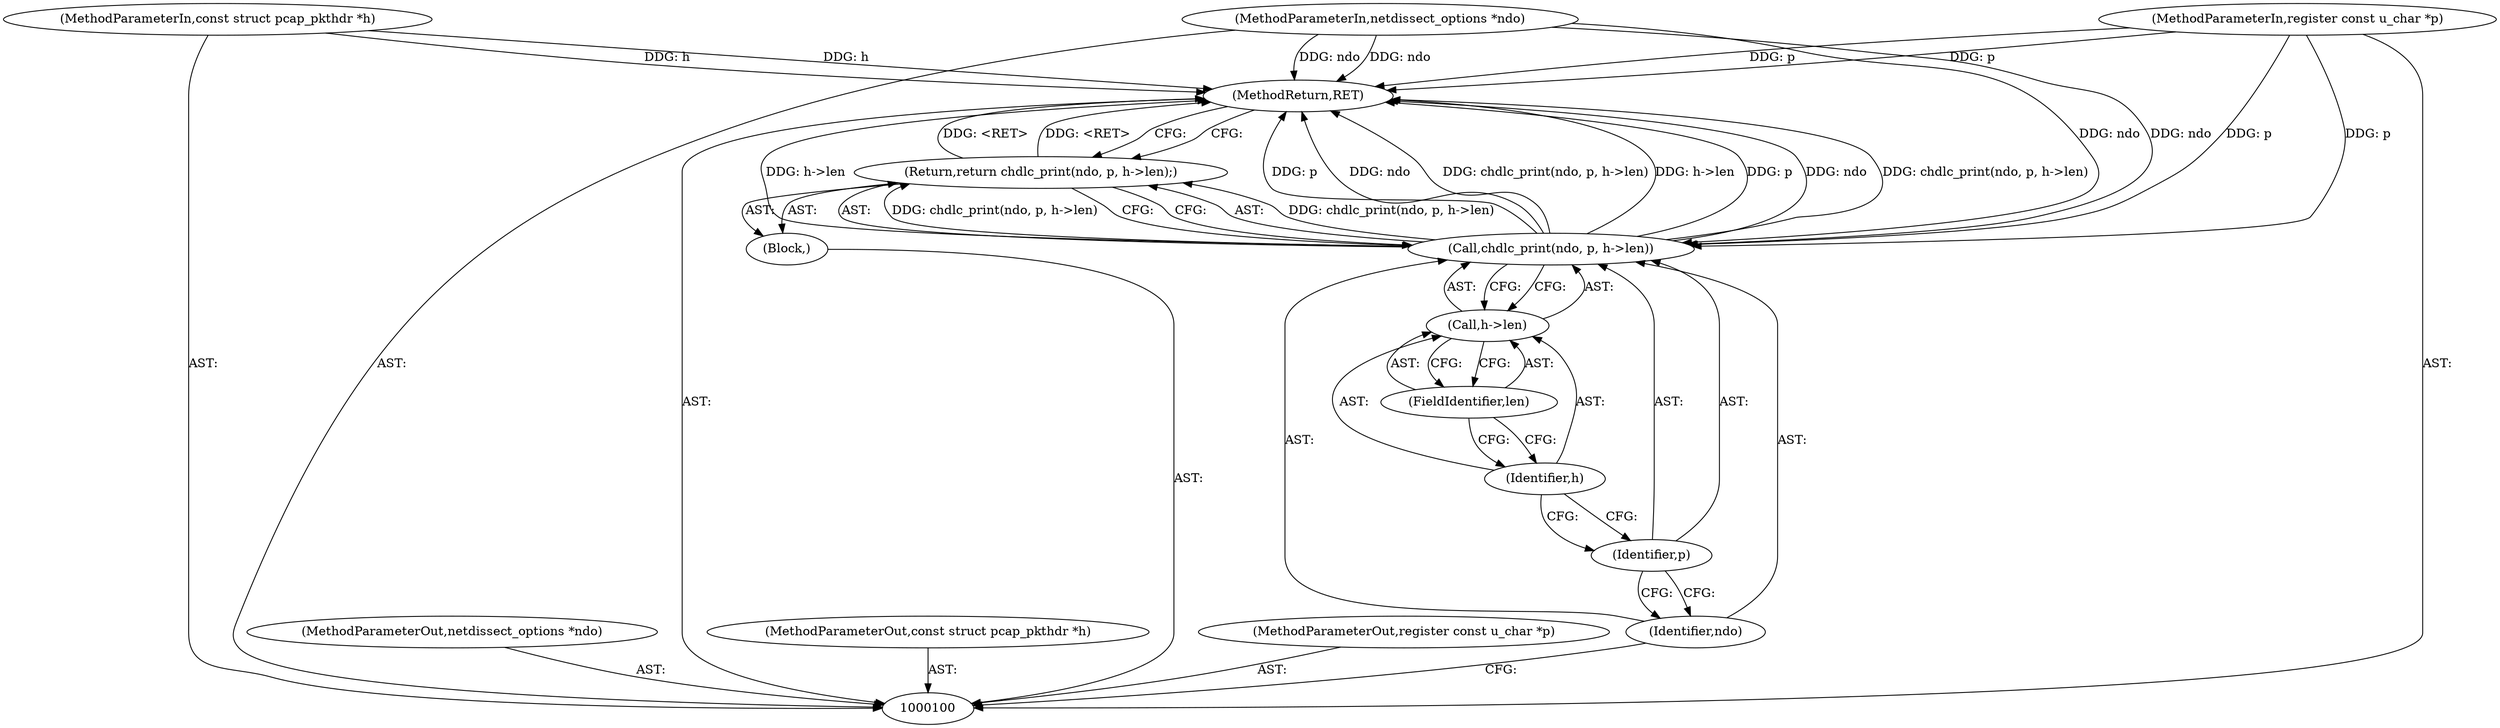 digraph "0_tcpdump_a1eefe986065846b6c69dbc09afd9fa1a02c4a3d" {
"1000112" [label="(MethodReturn,RET)"];
"1000101" [label="(MethodParameterIn,netdissect_options *ndo)"];
"1000130" [label="(MethodParameterOut,netdissect_options *ndo)"];
"1000102" [label="(MethodParameterIn,const struct pcap_pkthdr *h)"];
"1000131" [label="(MethodParameterOut,const struct pcap_pkthdr *h)"];
"1000103" [label="(MethodParameterIn,register const u_char *p)"];
"1000132" [label="(MethodParameterOut,register const u_char *p)"];
"1000104" [label="(Block,)"];
"1000105" [label="(Return,return chdlc_print(ndo, p, h->len);)"];
"1000107" [label="(Identifier,ndo)"];
"1000108" [label="(Identifier,p)"];
"1000109" [label="(Call,h->len)"];
"1000110" [label="(Identifier,h)"];
"1000111" [label="(FieldIdentifier,len)"];
"1000106" [label="(Call,chdlc_print(ndo, p, h->len))"];
"1000112" -> "1000100"  [label="AST: "];
"1000112" -> "1000105"  [label="CFG: "];
"1000106" -> "1000112"  [label="DDG: p"];
"1000106" -> "1000112"  [label="DDG: ndo"];
"1000106" -> "1000112"  [label="DDG: chdlc_print(ndo, p, h->len)"];
"1000106" -> "1000112"  [label="DDG: h->len"];
"1000103" -> "1000112"  [label="DDG: p"];
"1000102" -> "1000112"  [label="DDG: h"];
"1000101" -> "1000112"  [label="DDG: ndo"];
"1000105" -> "1000112"  [label="DDG: <RET>"];
"1000101" -> "1000100"  [label="AST: "];
"1000101" -> "1000112"  [label="DDG: ndo"];
"1000101" -> "1000106"  [label="DDG: ndo"];
"1000130" -> "1000100"  [label="AST: "];
"1000102" -> "1000100"  [label="AST: "];
"1000102" -> "1000112"  [label="DDG: h"];
"1000131" -> "1000100"  [label="AST: "];
"1000103" -> "1000100"  [label="AST: "];
"1000103" -> "1000112"  [label="DDG: p"];
"1000103" -> "1000106"  [label="DDG: p"];
"1000132" -> "1000100"  [label="AST: "];
"1000104" -> "1000100"  [label="AST: "];
"1000105" -> "1000104"  [label="AST: "];
"1000105" -> "1000104"  [label="AST: "];
"1000105" -> "1000106"  [label="CFG: "];
"1000106" -> "1000105"  [label="AST: "];
"1000112" -> "1000105"  [label="CFG: "];
"1000105" -> "1000112"  [label="DDG: <RET>"];
"1000106" -> "1000105"  [label="DDG: chdlc_print(ndo, p, h->len)"];
"1000107" -> "1000106"  [label="AST: "];
"1000107" -> "1000100"  [label="CFG: "];
"1000108" -> "1000107"  [label="CFG: "];
"1000108" -> "1000106"  [label="AST: "];
"1000108" -> "1000107"  [label="CFG: "];
"1000110" -> "1000108"  [label="CFG: "];
"1000109" -> "1000106"  [label="AST: "];
"1000109" -> "1000111"  [label="CFG: "];
"1000110" -> "1000109"  [label="AST: "];
"1000111" -> "1000109"  [label="AST: "];
"1000106" -> "1000109"  [label="CFG: "];
"1000110" -> "1000109"  [label="AST: "];
"1000110" -> "1000108"  [label="CFG: "];
"1000111" -> "1000110"  [label="CFG: "];
"1000111" -> "1000109"  [label="AST: "];
"1000111" -> "1000110"  [label="CFG: "];
"1000109" -> "1000111"  [label="CFG: "];
"1000106" -> "1000105"  [label="AST: "];
"1000106" -> "1000109"  [label="CFG: "];
"1000107" -> "1000106"  [label="AST: "];
"1000108" -> "1000106"  [label="AST: "];
"1000109" -> "1000106"  [label="AST: "];
"1000105" -> "1000106"  [label="CFG: "];
"1000106" -> "1000112"  [label="DDG: p"];
"1000106" -> "1000112"  [label="DDG: ndo"];
"1000106" -> "1000112"  [label="DDG: chdlc_print(ndo, p, h->len)"];
"1000106" -> "1000112"  [label="DDG: h->len"];
"1000106" -> "1000105"  [label="DDG: chdlc_print(ndo, p, h->len)"];
"1000101" -> "1000106"  [label="DDG: ndo"];
"1000103" -> "1000106"  [label="DDG: p"];
}
